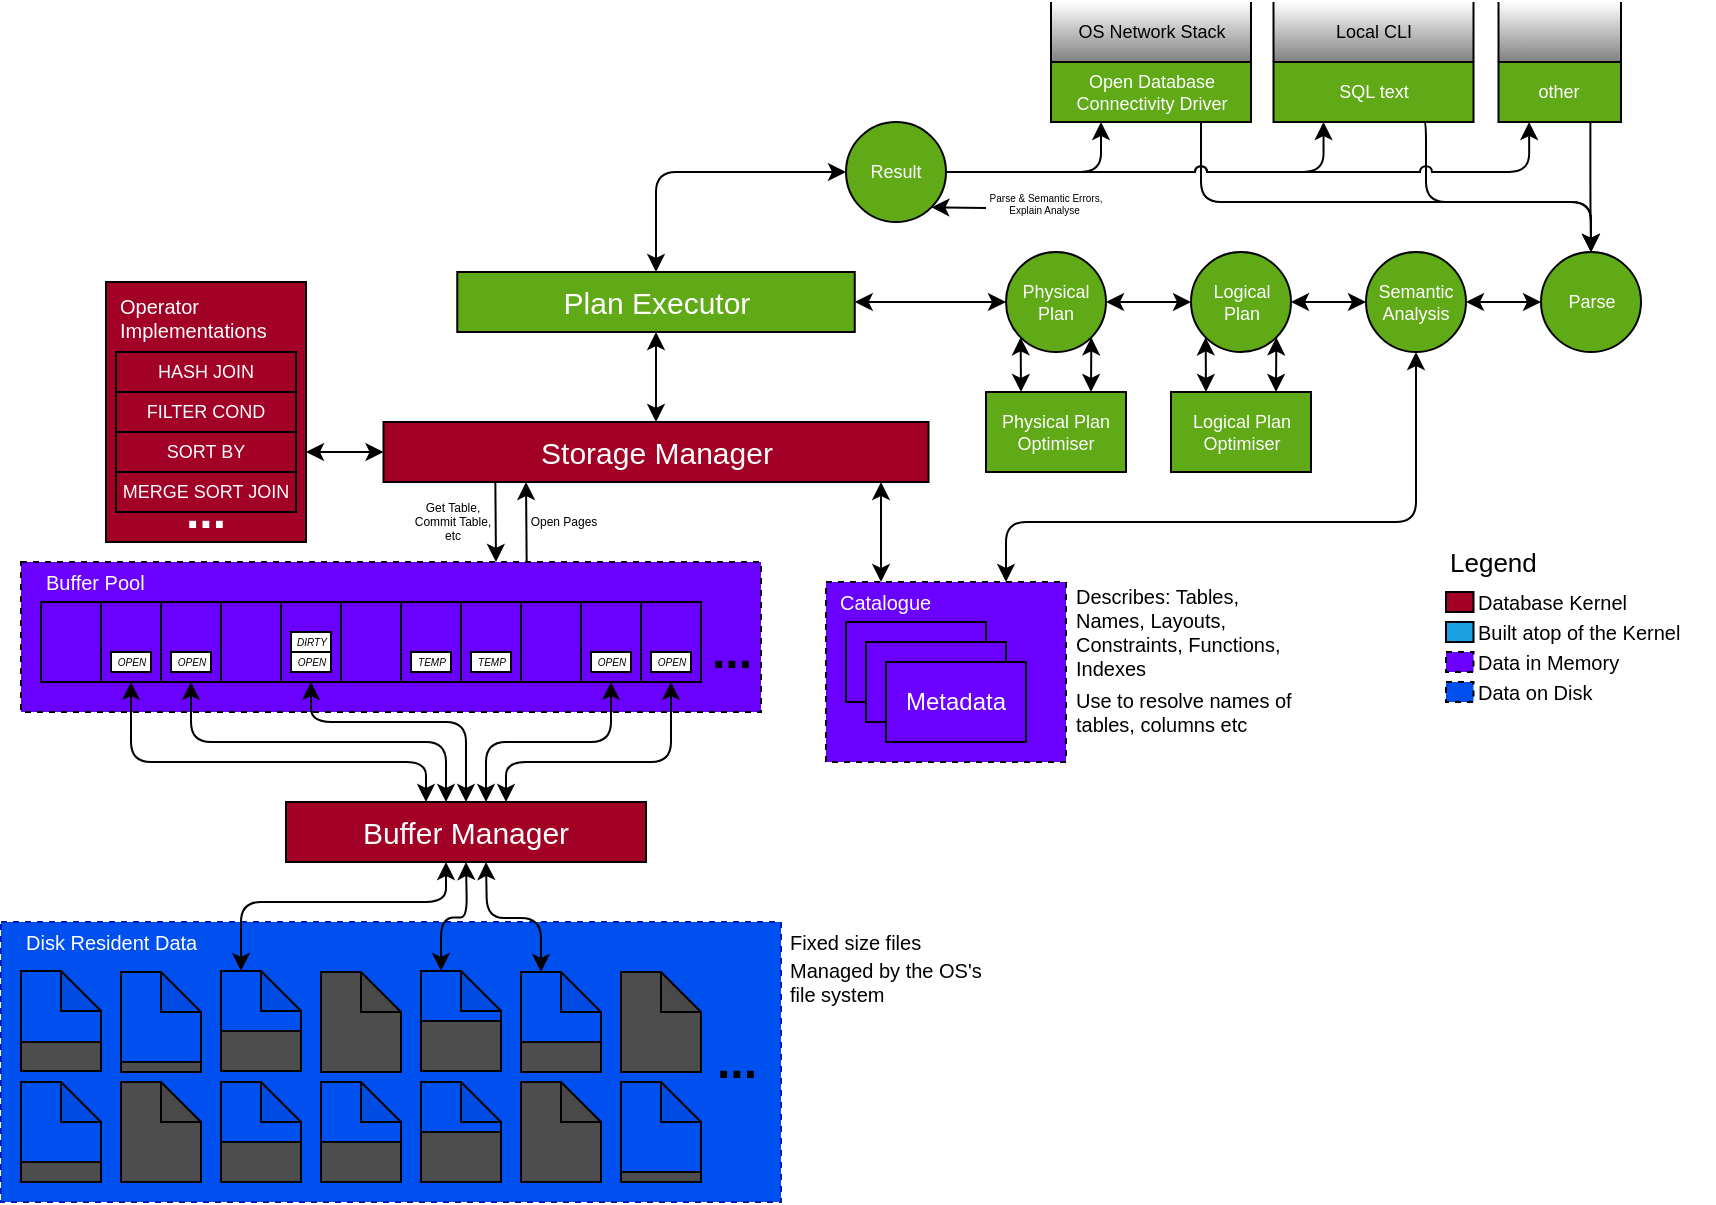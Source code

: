 <mxfile version="20.3.0" type="device"><diagram id="Do0KM0zebsNGVRXf6NcY" name="Page-1"><mxGraphModel dx="1241" dy="640" grid="1" gridSize="10" guides="1" tooltips="1" connect="1" arrows="1" fold="1" page="1" pageScale="1" pageWidth="827" pageHeight="1169" math="0" shadow="0"><root><mxCell id="0"/><mxCell id="1" parent="0"/><mxCell id="n1Dnki6rz911Pbx-qs5u-63" value="" style="rounded=0;whiteSpace=wrap;html=1;fillColor=#6a00ff;fontColor=#ffffff;strokeColor=#000000;dashed=1;" vertex="1" parent="1"><mxGeometry x="277.5" y="330" width="370" height="75" as="geometry"/></mxCell><mxCell id="n1Dnki6rz911Pbx-qs5u-1" value="" style="rounded=0;whiteSpace=wrap;html=1;fillColor=#0050ef;fontColor=#ffffff;strokeColor=#001DBC;dashed=1;" vertex="1" parent="1"><mxGeometry x="267.5" y="510" width="390" height="140" as="geometry"/></mxCell><mxCell id="n1Dnki6rz911Pbx-qs5u-51" style="edgeStyle=orthogonalEdgeStyle;orthogonalLoop=1;jettySize=auto;html=1;exitX=0;exitY=0;exitDx=10;exitDy=0;exitPerimeter=0;fontSize=15;rounded=1;startArrow=classic;startFill=1;" edge="1" parent="1" source="n1Dnki6rz911Pbx-qs5u-189"><mxGeometry relative="1" as="geometry"><mxPoint x="387.5" y="530" as="sourcePoint"/><mxPoint x="490" y="480" as="targetPoint"/><Array as="points"><mxPoint x="388" y="500"/><mxPoint x="490" y="500"/></Array></mxGeometry></mxCell><mxCell id="n1Dnki6rz911Pbx-qs5u-53" style="edgeStyle=orthogonalEdgeStyle;rounded=1;orthogonalLoop=1;jettySize=auto;html=1;exitX=0;exitY=0;exitDx=10;exitDy=0;exitPerimeter=0;fontSize=15;startArrow=classic;startFill=1;" edge="1" parent="1" source="n1Dnki6rz911Pbx-qs5u-184"><mxGeometry relative="1" as="geometry"><mxPoint x="500" y="480" as="targetPoint"/><mxPoint x="487.5" y="530" as="sourcePoint"/></mxGeometry></mxCell><mxCell id="n1Dnki6rz911Pbx-qs5u-54" style="edgeStyle=orthogonalEdgeStyle;rounded=1;orthogonalLoop=1;jettySize=auto;html=1;exitX=0;exitY=0;exitDx=10;exitDy=0;exitPerimeter=0;fontSize=15;startArrow=classic;startFill=1;" edge="1" parent="1" source="n1Dnki6rz911Pbx-qs5u-187"><mxGeometry relative="1" as="geometry"><mxPoint x="510" y="480" as="targetPoint"/><mxPoint x="537.5" y="534.5" as="sourcePoint"/></mxGeometry></mxCell><mxCell id="n1Dnki6rz911Pbx-qs5u-7" value="..." style="text;html=1;strokeColor=none;fillColor=none;align=center;verticalAlign=middle;whiteSpace=wrap;rounded=0;fontSize=24;fontStyle=1" vertex="1" parent="1"><mxGeometry x="617.5" y="565" width="35" height="30" as="geometry"/></mxCell><mxCell id="n1Dnki6rz911Pbx-qs5u-132" style="edgeStyle=orthogonalEdgeStyle;rounded=1;orthogonalLoop=1;jettySize=auto;html=1;entryX=0.5;entryY=1;entryDx=0;entryDy=0;fontSize=9;fontColor=#000000;startArrow=classic;startFill=1;exitX=0.75;exitY=0;exitDx=0;exitDy=0;" edge="1" parent="1" source="n1Dnki6rz911Pbx-qs5u-8" target="n1Dnki6rz911Pbx-qs5u-105"><mxGeometry relative="1" as="geometry"><mxPoint x="830" y="360" as="sourcePoint"/><Array as="points"><mxPoint x="770" y="310"/><mxPoint x="975" y="310"/></Array></mxGeometry></mxCell><mxCell id="n1Dnki6rz911Pbx-qs5u-8" value="" style="rounded=0;whiteSpace=wrap;html=1;fillColor=#6a00ff;fontColor=#ffffff;strokeColor=#000000;dashed=1;" vertex="1" parent="1"><mxGeometry x="680" y="340" width="120" height="90" as="geometry"/></mxCell><mxCell id="n1Dnki6rz911Pbx-qs5u-57" style="edgeStyle=orthogonalEdgeStyle;rounded=1;orthogonalLoop=1;jettySize=auto;html=1;exitX=0.5;exitY=1;exitDx=0;exitDy=0;fontSize=15;startArrow=classic;startFill=1;" edge="1" parent="1" source="n1Dnki6rz911Pbx-qs5u-29"><mxGeometry relative="1" as="geometry"><mxPoint x="500" y="450" as="targetPoint"/><Array as="points"><mxPoint x="422" y="410"/><mxPoint x="500" y="410"/></Array></mxGeometry></mxCell><mxCell id="n1Dnki6rz911Pbx-qs5u-29" value="" style="rounded=0;whiteSpace=wrap;html=1;fillColor=#6a00ff;fontColor=#ffffff;strokeColor=#000000;" vertex="1" parent="1"><mxGeometry x="407.5" y="350" width="30" height="40" as="geometry"/></mxCell><mxCell id="n1Dnki6rz911Pbx-qs5u-31" value="" style="rounded=0;whiteSpace=wrap;html=1;fillColor=#6a00ff;fontColor=#ffffff;strokeColor=#000000;" vertex="1" parent="1"><mxGeometry x="437.5" y="350" width="30" height="40" as="geometry"/></mxCell><mxCell id="n1Dnki6rz911Pbx-qs5u-33" value="" style="rounded=0;whiteSpace=wrap;html=1;fillColor=#6a00ff;fontColor=#ffffff;strokeColor=#000000;" vertex="1" parent="1"><mxGeometry x="467.5" y="350" width="30" height="40" as="geometry"/></mxCell><mxCell id="n1Dnki6rz911Pbx-qs5u-35" value="" style="rounded=0;whiteSpace=wrap;html=1;fillColor=#6a00ff;fontColor=#ffffff;strokeColor=#000000;" vertex="1" parent="1"><mxGeometry x="497.5" y="350" width="30" height="40" as="geometry"/></mxCell><mxCell id="n1Dnki6rz911Pbx-qs5u-37" value="" style="rounded=0;whiteSpace=wrap;html=1;fillColor=#6a00ff;fontColor=#ffffff;strokeColor=#000000;" vertex="1" parent="1"><mxGeometry x="527.5" y="350" width="30" height="40" as="geometry"/></mxCell><mxCell id="n1Dnki6rz911Pbx-qs5u-58" style="edgeStyle=orthogonalEdgeStyle;rounded=1;orthogonalLoop=1;jettySize=auto;html=1;exitX=0.5;exitY=1;exitDx=0;exitDy=0;fontSize=15;startArrow=classic;startFill=1;" edge="1" parent="1" source="n1Dnki6rz911Pbx-qs5u-39"><mxGeometry relative="1" as="geometry"><mxPoint x="510" y="450" as="targetPoint"/><Array as="points"><mxPoint x="572" y="420"/><mxPoint x="510" y="420"/></Array></mxGeometry></mxCell><mxCell id="n1Dnki6rz911Pbx-qs5u-39" value="" style="rounded=0;whiteSpace=wrap;html=1;fillColor=#6a00ff;fontColor=#ffffff;strokeColor=#000000;" vertex="1" parent="1"><mxGeometry x="557.5" y="350" width="30" height="40" as="geometry"/></mxCell><mxCell id="n1Dnki6rz911Pbx-qs5u-198" style="edgeStyle=orthogonalEdgeStyle;rounded=1;orthogonalLoop=1;jettySize=auto;html=1;exitX=0.5;exitY=1;exitDx=0;exitDy=0;fontSize=9;fontColor=#000000;startArrow=classic;startFill=1;" edge="1" parent="1" source="n1Dnki6rz911Pbx-qs5u-41"><mxGeometry relative="1" as="geometry"><mxPoint x="520" y="450" as="targetPoint"/><Array as="points"><mxPoint x="603" y="430"/><mxPoint x="520" y="430"/></Array></mxGeometry></mxCell><mxCell id="n1Dnki6rz911Pbx-qs5u-41" value="" style="rounded=0;whiteSpace=wrap;html=1;fillColor=#6a00ff;fontColor=#ffffff;strokeColor=#000000;" vertex="1" parent="1"><mxGeometry x="587.5" y="350" width="30" height="40" as="geometry"/></mxCell><mxCell id="n1Dnki6rz911Pbx-qs5u-46" value="..." style="text;html=1;strokeColor=none;fillColor=none;align=center;verticalAlign=middle;whiteSpace=wrap;rounded=0;fontSize=24;fontStyle=1" vertex="1" parent="1"><mxGeometry x="617.5" y="360" width="30" height="30" as="geometry"/></mxCell><mxCell id="n1Dnki6rz911Pbx-qs5u-125" style="edgeStyle=orthogonalEdgeStyle;rounded=1;orthogonalLoop=1;jettySize=auto;html=1;entryX=0;entryY=0.5;entryDx=0;entryDy=0;fontSize=9;fontColor=#000000;startArrow=classic;startFill=1;" edge="1" parent="1" target="n1Dnki6rz911Pbx-qs5u-124"><mxGeometry relative="1" as="geometry"><mxPoint x="420" y="275" as="sourcePoint"/></mxGeometry></mxCell><mxCell id="n1Dnki6rz911Pbx-qs5u-47" value="" style="rounded=0;whiteSpace=wrap;html=1;fillColor=#a20025;fontColor=#ffffff;strokeColor=#000000;" vertex="1" parent="1"><mxGeometry x="320" y="190" width="100" height="130" as="geometry"/></mxCell><mxCell id="n1Dnki6rz911Pbx-qs5u-48" value="Buffer Manager" style="rounded=0;whiteSpace=wrap;html=1;fontSize=15;fillColor=#a20025;fontColor=#ffffff;strokeColor=#000000;" vertex="1" parent="1"><mxGeometry x="410" y="450" width="180" height="30" as="geometry"/></mxCell><mxCell id="n1Dnki6rz911Pbx-qs5u-56" style="edgeStyle=orthogonalEdgeStyle;rounded=1;orthogonalLoop=1;jettySize=auto;html=1;exitX=0.5;exitY=1;exitDx=0;exitDy=0;fontSize=15;startArrow=classic;startFill=1;" edge="1" parent="1" source="n1Dnki6rz911Pbx-qs5u-49"><mxGeometry relative="1" as="geometry"><mxPoint x="490" y="450" as="targetPoint"/><Array as="points"><mxPoint x="362" y="420"/><mxPoint x="490" y="420"/></Array></mxGeometry></mxCell><mxCell id="n1Dnki6rz911Pbx-qs5u-49" value="" style="rounded=0;whiteSpace=wrap;html=1;fillColor=#6a00ff;fontColor=#ffffff;strokeColor=#000000;" vertex="1" parent="1"><mxGeometry x="347.5" y="350" width="30" height="40" as="geometry"/></mxCell><mxCell id="n1Dnki6rz911Pbx-qs5u-50" value="" style="rounded=0;whiteSpace=wrap;html=1;fillColor=#6a00ff;fontColor=#ffffff;strokeColor=#000000;" vertex="1" parent="1"><mxGeometry x="377.5" y="350" width="30" height="40" as="geometry"/></mxCell><mxCell id="n1Dnki6rz911Pbx-qs5u-59" value="HASH JOIN" style="rounded=0;whiteSpace=wrap;html=1;fontSize=9;fillColor=#a20025;fontColor=#ffffff;strokeColor=#000000;" vertex="1" parent="1"><mxGeometry x="325" y="225" width="90" height="20" as="geometry"/></mxCell><mxCell id="n1Dnki6rz911Pbx-qs5u-66" value="Disk Resident Data" style="text;html=1;strokeColor=none;fillColor=none;align=left;verticalAlign=middle;whiteSpace=wrap;rounded=0;fontSize=10;labelBackgroundColor=none;fontColor=#FFFFFF;" vertex="1" parent="1"><mxGeometry x="277.5" y="510" width="160" height="20" as="geometry"/></mxCell><mxCell id="n1Dnki6rz911Pbx-qs5u-67" value="Managed by the OS's file system" style="text;html=1;strokeColor=none;fillColor=none;align=left;verticalAlign=middle;whiteSpace=wrap;rounded=0;fontSize=10;" vertex="1" parent="1"><mxGeometry x="660" y="530" width="110" height="20" as="geometry"/></mxCell><mxCell id="n1Dnki6rz911Pbx-qs5u-197" style="edgeStyle=orthogonalEdgeStyle;rounded=1;orthogonalLoop=1;jettySize=auto;html=1;exitX=0.5;exitY=1;exitDx=0;exitDy=0;fontSize=9;fontColor=#000000;startArrow=classic;startFill=1;" edge="1" parent="1" source="n1Dnki6rz911Pbx-qs5u-78"><mxGeometry relative="1" as="geometry"><mxPoint x="480" y="450" as="targetPoint"/><Array as="points"><mxPoint x="333" y="430"/><mxPoint x="480" y="430"/></Array></mxGeometry></mxCell><mxCell id="n1Dnki6rz911Pbx-qs5u-78" value="" style="rounded=0;whiteSpace=wrap;html=1;fillColor=#6a00ff;fontColor=#ffffff;strokeColor=#000000;fontSize=11;" vertex="1" parent="1"><mxGeometry x="317.5" y="350" width="30" height="40" as="geometry"/></mxCell><mxCell id="n1Dnki6rz911Pbx-qs5u-79" value="" style="rounded=0;whiteSpace=wrap;html=1;fillColor=#6a00ff;fontColor=#ffffff;strokeColor=#000000;" vertex="1" parent="1"><mxGeometry x="287.5" y="350" width="30" height="40" as="geometry"/></mxCell><mxCell id="n1Dnki6rz911Pbx-qs5u-80" value="Fixed size files" style="text;html=1;strokeColor=none;fillColor=none;align=left;verticalAlign=middle;whiteSpace=wrap;rounded=0;fontSize=10;" vertex="1" parent="1"><mxGeometry x="660" y="510" width="110" height="20" as="geometry"/></mxCell><mxCell id="n1Dnki6rz911Pbx-qs5u-82" value="Buffer Pool" style="text;html=1;strokeColor=none;fillColor=none;align=left;verticalAlign=middle;whiteSpace=wrap;rounded=0;fontSize=10;labelBackgroundColor=none;fontColor=#FFFFFF;" vertex="1" parent="1"><mxGeometry x="287.5" y="330" width="160" height="20" as="geometry"/></mxCell><mxCell id="n1Dnki6rz911Pbx-qs5u-83" value="" style="rounded=0;whiteSpace=wrap;html=1;fillColor=#6a00ff;fontColor=#ffffff;strokeColor=#000000;" vertex="1" parent="1"><mxGeometry x="690" y="360" width="70" height="40" as="geometry"/></mxCell><mxCell id="n1Dnki6rz911Pbx-qs5u-85" value="Catalogue" style="text;html=1;strokeColor=none;fillColor=none;align=left;verticalAlign=middle;whiteSpace=wrap;rounded=0;fontSize=10;fontColor=#FFFFFF;" vertex="1" parent="1"><mxGeometry x="685" y="340" width="102.5" height="20" as="geometry"/></mxCell><mxCell id="n1Dnki6rz911Pbx-qs5u-86" value="&lt;span style=&quot;color: rgba(0, 0, 0, 0); font-family: monospace; font-size: 0px; text-align: start;&quot;&gt;%3CmxGraphModel%3E%3Croot%3E%3CmxCell%20id%3D%220%22%2F%3E%3CmxCell%20id%3D%221%22%20parent%3D%220%22%2F%3E%3CmxCell%20id%3D%222%22%20value%3D%22%22%20style%3D%22rounded%3D0%3BwhiteSpace%3Dwrap%3Bhtml%3D1%3B%22%20vertex%3D%221%22%20parent%3D%221%22%3E%3CmxGeometry%20x%3D%22290%22%20y%3D%22180%22%20width%3D%2270%22%20height%3D%2240%22%20as%3D%22geometry%22%2F%3E%3C%2FmxCell%3E%3C%2Froot%3E%3C%2FmxGraphModel%3E&lt;/span&gt;" style="rounded=0;whiteSpace=wrap;html=1;fillColor=#6a00ff;fontColor=#ffffff;strokeColor=#000000;" vertex="1" parent="1"><mxGeometry x="700" y="370" width="70" height="40" as="geometry"/></mxCell><mxCell id="n1Dnki6rz911Pbx-qs5u-87" value="Metadata" style="rounded=0;whiteSpace=wrap;html=1;fillColor=#6a00ff;fontColor=#ffffff;strokeColor=#000000;" vertex="1" parent="1"><mxGeometry x="710" y="380" width="70" height="40" as="geometry"/></mxCell><mxCell id="n1Dnki6rz911Pbx-qs5u-88" value="FILTER COND" style="rounded=0;whiteSpace=wrap;html=1;fontSize=9;fillColor=#a20025;fontColor=#ffffff;strokeColor=#000000;" vertex="1" parent="1"><mxGeometry x="325" y="245" width="90" height="20" as="geometry"/></mxCell><mxCell id="n1Dnki6rz911Pbx-qs5u-89" value="SORT BY" style="rounded=0;whiteSpace=wrap;html=1;fontSize=9;fillColor=#a20025;fontColor=#ffffff;strokeColor=#000000;" vertex="1" parent="1"><mxGeometry x="325" y="265" width="90" height="20" as="geometry"/></mxCell><mxCell id="n1Dnki6rz911Pbx-qs5u-90" value="MERGE SORT JOIN" style="rounded=0;whiteSpace=wrap;html=1;fontSize=9;fillColor=#a20025;fontColor=#ffffff;strokeColor=#000000;" vertex="1" parent="1"><mxGeometry x="325" y="285" width="90" height="20" as="geometry"/></mxCell><mxCell id="n1Dnki6rz911Pbx-qs5u-92" value="..." style="text;html=1;strokeColor=none;fillColor=none;align=center;verticalAlign=middle;whiteSpace=wrap;rounded=0;fontSize=24;fontStyle=1;labelBackgroundColor=none;fontColor=#FFFFFF;" vertex="1" parent="1"><mxGeometry x="355" y="290" width="30" height="30" as="geometry"/></mxCell><mxCell id="n1Dnki6rz911Pbx-qs5u-96" value="OS Network Stack" style="rounded=0;whiteSpace=wrap;html=1;fontSize=9;fillColor=#808080;fontColor=#000000;strokeColor=none;gradientColor=#FFFFFF;gradientDirection=north;" vertex="1" parent="1"><mxGeometry x="792.5" y="50" width="100" height="30" as="geometry"/></mxCell><mxCell id="n1Dnki6rz911Pbx-qs5u-98" value="Local CLI" style="rounded=0;whiteSpace=wrap;html=1;fontSize=9;fillColor=#808080;fontColor=#000000;strokeColor=none;gradientColor=#FFFFFF;gradientDirection=north;" vertex="1" parent="1"><mxGeometry x="903.75" y="50" width="100" height="30" as="geometry"/></mxCell><mxCell id="n1Dnki6rz911Pbx-qs5u-101" value="Logical Plan&lt;br&gt;Optimiser" style="rounded=0;whiteSpace=wrap;html=1;fontSize=9;fontColor=#ffffff;fillColor=#60a917;strokeColor=#000000;" vertex="1" parent="1"><mxGeometry x="852.5" y="245" width="70" height="40" as="geometry"/></mxCell><mxCell id="n1Dnki6rz911Pbx-qs5u-103" value="Operator Implementations" style="text;html=1;strokeColor=none;fillColor=none;align=left;verticalAlign=middle;whiteSpace=wrap;rounded=0;fontSize=10;labelBackgroundColor=none;fontColor=#FFFFFF;" vertex="1" parent="1"><mxGeometry x="325" y="190" width="85" height="35" as="geometry"/></mxCell><mxCell id="n1Dnki6rz911Pbx-qs5u-112" style="edgeStyle=orthogonalEdgeStyle;rounded=1;orthogonalLoop=1;jettySize=auto;html=1;exitX=0;exitY=0.5;exitDx=0;exitDy=0;entryX=1;entryY=0.5;entryDx=0;entryDy=0;fontSize=9;fontColor=#000000;startArrow=classic;startFill=1;fillColor=#1ba1e2;strokeColor=#000000;" edge="1" parent="1" source="n1Dnki6rz911Pbx-qs5u-104" target="n1Dnki6rz911Pbx-qs5u-105"><mxGeometry relative="1" as="geometry"/></mxCell><mxCell id="n1Dnki6rz911Pbx-qs5u-104" value="Parse" style="ellipse;whiteSpace=wrap;html=1;aspect=fixed;fontSize=9;fontColor=#ffffff;fillColor=#60a917;strokeColor=#000000;" vertex="1" parent="1"><mxGeometry x="1037.5" y="175" width="50" height="50" as="geometry"/></mxCell><mxCell id="n1Dnki6rz911Pbx-qs5u-115" style="edgeStyle=orthogonalEdgeStyle;rounded=1;orthogonalLoop=1;jettySize=auto;html=1;exitX=0;exitY=0.5;exitDx=0;exitDy=0;entryX=1;entryY=0.5;entryDx=0;entryDy=0;fontSize=9;fontColor=#000000;startArrow=classic;startFill=1;fillColor=#1ba1e2;strokeColor=#000000;" edge="1" parent="1" source="n1Dnki6rz911Pbx-qs5u-105" target="n1Dnki6rz911Pbx-qs5u-114"><mxGeometry relative="1" as="geometry"/></mxCell><mxCell id="n1Dnki6rz911Pbx-qs5u-105" value="Semantic&lt;br&gt;Analysis" style="ellipse;whiteSpace=wrap;html=1;aspect=fixed;fontSize=9;fontColor=#ffffff;fillColor=#60a917;strokeColor=#000000;" vertex="1" parent="1"><mxGeometry x="950" y="175" width="50" height="50" as="geometry"/></mxCell><mxCell id="n1Dnki6rz911Pbx-qs5u-119" style="edgeStyle=orthogonalEdgeStyle;rounded=1;orthogonalLoop=1;jettySize=auto;html=1;exitX=0;exitY=0.5;exitDx=0;exitDy=0;entryX=1;entryY=0.5;entryDx=0;entryDy=0;fontSize=9;fontColor=#000000;startArrow=classic;startFill=1;fillColor=#1ba1e2;strokeColor=#000000;" edge="1" parent="1" source="n1Dnki6rz911Pbx-qs5u-114" target="n1Dnki6rz911Pbx-qs5u-118"><mxGeometry relative="1" as="geometry"/></mxCell><mxCell id="n1Dnki6rz911Pbx-qs5u-142" style="edgeStyle=orthogonalEdgeStyle;rounded=1;orthogonalLoop=1;jettySize=auto;html=1;exitX=0;exitY=1;exitDx=0;exitDy=0;entryX=0.25;entryY=0;entryDx=0;entryDy=0;fontSize=9;fontColor=#000000;startArrow=classic;startFill=1;fillColor=#1ba1e2;strokeColor=#000000;" edge="1" parent="1" source="n1Dnki6rz911Pbx-qs5u-114" target="n1Dnki6rz911Pbx-qs5u-101"><mxGeometry relative="1" as="geometry"/></mxCell><mxCell id="n1Dnki6rz911Pbx-qs5u-143" style="edgeStyle=orthogonalEdgeStyle;rounded=1;orthogonalLoop=1;jettySize=auto;html=1;exitX=1;exitY=1;exitDx=0;exitDy=0;entryX=0.75;entryY=0;entryDx=0;entryDy=0;fontSize=9;fontColor=#000000;startArrow=classic;startFill=1;fillColor=#1ba1e2;strokeColor=#000000;" edge="1" parent="1" source="n1Dnki6rz911Pbx-qs5u-114" target="n1Dnki6rz911Pbx-qs5u-101"><mxGeometry relative="1" as="geometry"/></mxCell><mxCell id="n1Dnki6rz911Pbx-qs5u-114" value="Logical Plan" style="ellipse;whiteSpace=wrap;html=1;aspect=fixed;fontSize=9;fontColor=#ffffff;fillColor=#60a917;strokeColor=#000000;" vertex="1" parent="1"><mxGeometry x="862.5" y="175" width="50" height="50" as="geometry"/></mxCell><mxCell id="n1Dnki6rz911Pbx-qs5u-135" style="edgeStyle=orthogonalEdgeStyle;rounded=1;orthogonalLoop=1;jettySize=auto;html=1;exitX=0;exitY=0.5;exitDx=0;exitDy=0;entryX=1;entryY=0.5;entryDx=0;entryDy=0;fontSize=9;fontColor=#000000;startArrow=classic;startFill=1;" edge="1" parent="1" source="n1Dnki6rz911Pbx-qs5u-118" target="n1Dnki6rz911Pbx-qs5u-133"><mxGeometry relative="1" as="geometry"/></mxCell><mxCell id="n1Dnki6rz911Pbx-qs5u-140" style="edgeStyle=orthogonalEdgeStyle;rounded=1;orthogonalLoop=1;jettySize=auto;html=1;exitX=0;exitY=1;exitDx=0;exitDy=0;entryX=0.25;entryY=0;entryDx=0;entryDy=0;fontSize=9;fontColor=#000000;startArrow=classic;startFill=1;fillColor=#1ba1e2;strokeColor=#000000;" edge="1" parent="1" source="n1Dnki6rz911Pbx-qs5u-118" target="n1Dnki6rz911Pbx-qs5u-120"><mxGeometry relative="1" as="geometry"/></mxCell><mxCell id="n1Dnki6rz911Pbx-qs5u-141" style="edgeStyle=orthogonalEdgeStyle;rounded=1;orthogonalLoop=1;jettySize=auto;html=1;exitX=1;exitY=1;exitDx=0;exitDy=0;entryX=0.75;entryY=0;entryDx=0;entryDy=0;fontSize=9;fontColor=#000000;startArrow=classic;startFill=1;fillColor=#1ba1e2;strokeColor=#000000;" edge="1" parent="1" source="n1Dnki6rz911Pbx-qs5u-118" target="n1Dnki6rz911Pbx-qs5u-120"><mxGeometry relative="1" as="geometry"/></mxCell><mxCell id="n1Dnki6rz911Pbx-qs5u-118" value="Physical Plan" style="ellipse;whiteSpace=wrap;html=1;aspect=fixed;fontSize=9;fontColor=#ffffff;fillColor=#60a917;strokeColor=#000000;" vertex="1" parent="1"><mxGeometry x="770" y="175" width="50" height="50" as="geometry"/></mxCell><mxCell id="n1Dnki6rz911Pbx-qs5u-120" value="Physical Plan&lt;br&gt;Optimiser" style="rounded=0;whiteSpace=wrap;html=1;fontSize=9;fontColor=#ffffff;fillColor=#60a917;strokeColor=#000000;" vertex="1" parent="1"><mxGeometry x="760" y="245" width="70" height="40" as="geometry"/></mxCell><mxCell id="n1Dnki6rz911Pbx-qs5u-124" value="Storage Manager" style="rounded=0;whiteSpace=wrap;html=1;fontSize=15;fillColor=#a20025;fontColor=#ffffff;strokeColor=#000000;" vertex="1" parent="1"><mxGeometry x="458.75" y="260" width="272.5" height="30" as="geometry"/></mxCell><mxCell id="n1Dnki6rz911Pbx-qs5u-129" value="" style="endArrow=classic;startArrow=classic;html=1;rounded=1;fontSize=9;fontColor=#000000;" edge="1" parent="1"><mxGeometry width="50" height="50" relative="1" as="geometry"><mxPoint x="707.5" y="340" as="sourcePoint"/><mxPoint x="707.5" y="290" as="targetPoint"/></mxGeometry></mxCell><mxCell id="n1Dnki6rz911Pbx-qs5u-130" value="" style="endArrow=none;startArrow=classic;html=1;rounded=1;fontSize=9;fontColor=#000000;endFill=0;" edge="1" parent="1"><mxGeometry width="50" height="50" relative="1" as="geometry"><mxPoint x="515" y="330" as="sourcePoint"/><mxPoint x="514.67" y="290" as="targetPoint"/></mxGeometry></mxCell><mxCell id="n1Dnki6rz911Pbx-qs5u-131" value="Describes: Tables, Names, Layouts, Constraints, Functions, Indexes" style="text;html=1;strokeColor=none;fillColor=none;align=left;verticalAlign=middle;whiteSpace=wrap;rounded=0;fontSize=10;" vertex="1" parent="1"><mxGeometry x="802.5" y="340" width="117.5" height="50" as="geometry"/></mxCell><mxCell id="n1Dnki6rz911Pbx-qs5u-134" style="edgeStyle=orthogonalEdgeStyle;rounded=1;orthogonalLoop=1;jettySize=auto;html=1;exitX=0.5;exitY=1;exitDx=0;exitDy=0;entryX=0.5;entryY=0;entryDx=0;entryDy=0;fontSize=9;fontColor=#000000;startArrow=classic;startFill=1;" edge="1" parent="1" source="n1Dnki6rz911Pbx-qs5u-133" target="n1Dnki6rz911Pbx-qs5u-124"><mxGeometry relative="1" as="geometry"><mxPoint x="596.87" y="245" as="targetPoint"/></mxGeometry></mxCell><mxCell id="n1Dnki6rz911Pbx-qs5u-148" style="edgeStyle=orthogonalEdgeStyle;rounded=1;orthogonalLoop=1;jettySize=auto;html=1;exitX=0.5;exitY=0;exitDx=0;exitDy=0;fontSize=9;fontColor=#000000;startArrow=classic;startFill=1;entryX=0;entryY=0.5;entryDx=0;entryDy=0;" edge="1" parent="1" source="n1Dnki6rz911Pbx-qs5u-133" target="n1Dnki6rz911Pbx-qs5u-149"><mxGeometry relative="1" as="geometry"><mxPoint x="820" y="140" as="targetPoint"/></mxGeometry></mxCell><mxCell id="n1Dnki6rz911Pbx-qs5u-133" value="Plan Executor" style="rounded=0;whiteSpace=wrap;html=1;fontSize=15;fillColor=#60a917;fontColor=#ffffff;strokeColor=#000000;" vertex="1" parent="1"><mxGeometry x="495.63" y="185" width="198.75" height="30" as="geometry"/></mxCell><mxCell id="n1Dnki6rz911Pbx-qs5u-136" value="Use to resolve names of tables, columns etc" style="text;html=1;strokeColor=none;fillColor=none;align=left;verticalAlign=middle;whiteSpace=wrap;rounded=0;fontSize=10;" vertex="1" parent="1"><mxGeometry x="802.5" y="390" width="110" height="30" as="geometry"/></mxCell><mxCell id="n1Dnki6rz911Pbx-qs5u-146" style="edgeStyle=orthogonalEdgeStyle;rounded=1;orthogonalLoop=1;jettySize=auto;html=1;exitX=0.75;exitY=1;exitDx=0;exitDy=0;entryX=0.5;entryY=0;entryDx=0;entryDy=0;fontSize=9;fontColor=#000000;startArrow=none;startFill=0;" edge="1" parent="1" source="n1Dnki6rz911Pbx-qs5u-139" target="n1Dnki6rz911Pbx-qs5u-104"><mxGeometry relative="1" as="geometry"><Array as="points"><mxPoint x="1063" y="110"/><mxPoint x="1063" y="150"/><mxPoint x="1063" y="150"/></Array></mxGeometry></mxCell><mxCell id="n1Dnki6rz911Pbx-qs5u-150" style="edgeStyle=orthogonalEdgeStyle;rounded=1;orthogonalLoop=1;jettySize=auto;html=1;exitX=1;exitY=0.5;exitDx=0;exitDy=0;entryX=0.25;entryY=1;entryDx=0;entryDy=0;fontSize=9;fontColor=#000000;startArrow=none;startFill=0;" edge="1" parent="1" source="n1Dnki6rz911Pbx-qs5u-149" target="n1Dnki6rz911Pbx-qs5u-95"><mxGeometry relative="1" as="geometry"/></mxCell><mxCell id="n1Dnki6rz911Pbx-qs5u-149" value="Result" style="ellipse;whiteSpace=wrap;html=1;aspect=fixed;fontSize=9;fontColor=#ffffff;fillColor=#60a917;strokeColor=#000000;" vertex="1" parent="1"><mxGeometry x="690" y="110" width="50" height="50" as="geometry"/></mxCell><mxCell id="n1Dnki6rz911Pbx-qs5u-154" value="" style="shape=note;whiteSpace=wrap;html=1;backgroundOutline=1;darkOpacity=0.05;size=20;fillColor=#0050ef;fontColor=#ffffff;strokeColor=#000000;" vertex="1" parent="1"><mxGeometry x="577.5" y="590" width="40" height="50" as="geometry"/></mxCell><mxCell id="n1Dnki6rz911Pbx-qs5u-155" value="" style="rounded=0;whiteSpace=wrap;html=1;fontSize=9;fontColor=#000000;strokeColor=#000000;fillColor=#4D4D4D;" vertex="1" parent="1"><mxGeometry x="577.5" y="635" width="40" height="5" as="geometry"/></mxCell><mxCell id="n1Dnki6rz911Pbx-qs5u-157" value="" style="shape=note;whiteSpace=wrap;html=1;backgroundOutline=1;darkOpacity=0.05;size=20;fillColor=#0050ef;fontColor=#ffffff;strokeColor=#000000;" vertex="1" parent="1"><mxGeometry x="477.5" y="590" width="40" height="50" as="geometry"/></mxCell><mxCell id="n1Dnki6rz911Pbx-qs5u-158" value="" style="rounded=0;whiteSpace=wrap;html=1;fontSize=9;fontColor=#000000;strokeColor=#000000;fillColor=#4D4D4D;" vertex="1" parent="1"><mxGeometry x="477.5" y="615" width="40" height="25" as="geometry"/></mxCell><mxCell id="n1Dnki6rz911Pbx-qs5u-159" value="" style="shape=note;whiteSpace=wrap;html=1;backgroundOutline=1;darkOpacity=0.05;size=20;fillColor=#4D4D4D;fontColor=#ffffff;strokeColor=#000000;portConstraintRotation=0;" vertex="1" parent="1"><mxGeometry x="527.5" y="590" width="40" height="50" as="geometry"/></mxCell><mxCell id="n1Dnki6rz911Pbx-qs5u-163" value="" style="shape=note;whiteSpace=wrap;html=1;backgroundOutline=1;darkOpacity=0.05;size=20;fillColor=#0050ef;fontColor=#ffffff;strokeColor=#000000;" vertex="1" parent="1"><mxGeometry x="427.5" y="590" width="40" height="50" as="geometry"/></mxCell><mxCell id="n1Dnki6rz911Pbx-qs5u-164" value="" style="rounded=0;whiteSpace=wrap;html=1;fontSize=9;fontColor=#000000;strokeColor=#000000;fillColor=#4D4D4D;" vertex="1" parent="1"><mxGeometry x="427.5" y="620" width="40" height="20" as="geometry"/></mxCell><mxCell id="n1Dnki6rz911Pbx-qs5u-165" value="" style="shape=note;whiteSpace=wrap;html=1;backgroundOutline=1;darkOpacity=0.05;size=20;fillColor=#0050ef;fontColor=#ffffff;strokeColor=#000000;" vertex="1" parent="1"><mxGeometry x="377.5" y="590" width="40" height="50" as="geometry"/></mxCell><mxCell id="n1Dnki6rz911Pbx-qs5u-166" value="" style="rounded=0;whiteSpace=wrap;html=1;fontSize=9;fontColor=#000000;strokeColor=#000000;fillColor=#4D4D4D;" vertex="1" parent="1"><mxGeometry x="377.5" y="620" width="40" height="20" as="geometry"/></mxCell><mxCell id="n1Dnki6rz911Pbx-qs5u-167" value="" style="shape=note;whiteSpace=wrap;html=1;backgroundOutline=1;darkOpacity=0.05;size=20;fillColor=#4D4D4D;fontColor=#ffffff;strokeColor=#000000;portConstraintRotation=0;" vertex="1" parent="1"><mxGeometry x="327.5" y="590" width="40" height="50" as="geometry"/></mxCell><mxCell id="n1Dnki6rz911Pbx-qs5u-168" value="" style="shape=note;whiteSpace=wrap;html=1;backgroundOutline=1;darkOpacity=0.05;size=20;fillColor=#0050ef;fontColor=#ffffff;strokeColor=#000000;" vertex="1" parent="1"><mxGeometry x="277.5" y="590" width="40" height="50" as="geometry"/></mxCell><mxCell id="n1Dnki6rz911Pbx-qs5u-169" value="" style="rounded=0;whiteSpace=wrap;html=1;fontSize=9;fontColor=#000000;strokeColor=#000000;fillColor=#4D4D4D;" vertex="1" parent="1"><mxGeometry x="277.5" y="630" width="40" height="10" as="geometry"/></mxCell><mxCell id="n1Dnki6rz911Pbx-qs5u-184" value="" style="shape=note;whiteSpace=wrap;html=1;backgroundOutline=1;darkOpacity=0.05;size=20;fillColor=#0050ef;fontColor=#ffffff;strokeColor=#000000;strokeWidth=1;" vertex="1" parent="1"><mxGeometry x="477.5" y="534.5" width="40" height="50" as="geometry"/></mxCell><mxCell id="n1Dnki6rz911Pbx-qs5u-185" value="" style="rounded=0;whiteSpace=wrap;html=1;fontSize=9;fontColor=#000000;strokeColor=#000000;strokeWidth=1;fillColor=#4D4D4D;" vertex="1" parent="1"><mxGeometry x="477.5" y="559.5" width="40" height="25" as="geometry"/></mxCell><mxCell id="n1Dnki6rz911Pbx-qs5u-187" value="" style="shape=note;whiteSpace=wrap;html=1;backgroundOutline=1;darkOpacity=0.05;size=20;fillColor=#0050ef;fontColor=#ffffff;strokeColor=#000000;strokeWidth=1;" vertex="1" parent="1"><mxGeometry x="527.5" y="535" width="40" height="50" as="geometry"/></mxCell><mxCell id="n1Dnki6rz911Pbx-qs5u-188" value="" style="rounded=0;whiteSpace=wrap;html=1;fontSize=9;fontColor=#000000;strokeColor=#000000;strokeWidth=1;fillColor=#4D4D4D;" vertex="1" parent="1"><mxGeometry x="527.5" y="570" width="40" height="15" as="geometry"/></mxCell><mxCell id="n1Dnki6rz911Pbx-qs5u-189" value="" style="shape=note;whiteSpace=wrap;html=1;backgroundOutline=1;darkOpacity=0.05;size=20;fillColor=#0050ef;fontColor=#ffffff;strokeColor=#000000;strokeWidth=1;" vertex="1" parent="1"><mxGeometry x="377.5" y="534.5" width="40" height="50" as="geometry"/></mxCell><mxCell id="n1Dnki6rz911Pbx-qs5u-190" value="" style="rounded=0;whiteSpace=wrap;html=1;fontSize=9;fontColor=#000000;strokeColor=#000000;strokeWidth=1;fillColor=#4D4D4D;" vertex="1" parent="1"><mxGeometry x="377.5" y="564.5" width="40" height="20" as="geometry"/></mxCell><mxCell id="n1Dnki6rz911Pbx-qs5u-191" value="" style="shape=note;whiteSpace=wrap;html=1;backgroundOutline=1;darkOpacity=0.05;size=20;fillColor=#4D4D4D;fontColor=#ffffff;strokeColor=#000000;portConstraintRotation=0;" vertex="1" parent="1"><mxGeometry x="427.5" y="535" width="40" height="50" as="geometry"/></mxCell><mxCell id="n1Dnki6rz911Pbx-qs5u-192" value="" style="shape=note;whiteSpace=wrap;html=1;backgroundOutline=1;darkOpacity=0.05;size=20;fillColor=#0050ef;fontColor=#ffffff;strokeColor=#000000;" vertex="1" parent="1"><mxGeometry x="277.5" y="534.5" width="40" height="50" as="geometry"/></mxCell><mxCell id="n1Dnki6rz911Pbx-qs5u-193" value="" style="rounded=0;whiteSpace=wrap;html=1;fontSize=9;fontColor=#000000;strokeColor=#000000;fillColor=#4D4D4D;" vertex="1" parent="1"><mxGeometry x="277.5" y="570" width="40" height="14.5" as="geometry"/></mxCell><mxCell id="n1Dnki6rz911Pbx-qs5u-194" value="" style="shape=note;whiteSpace=wrap;html=1;backgroundOutline=1;darkOpacity=0.05;size=20;fillColor=#4D4D4D;fontColor=#ffffff;strokeColor=#000000;portConstraintRotation=0;" vertex="1" parent="1"><mxGeometry x="577.5" y="535" width="40" height="50" as="geometry"/></mxCell><mxCell id="n1Dnki6rz911Pbx-qs5u-195" value="" style="shape=note;whiteSpace=wrap;html=1;backgroundOutline=1;darkOpacity=0.05;size=20;fillColor=#0050ef;fontColor=#ffffff;strokeColor=#000000;" vertex="1" parent="1"><mxGeometry x="327.5" y="535" width="40" height="50" as="geometry"/></mxCell><mxCell id="n1Dnki6rz911Pbx-qs5u-196" value="" style="rounded=0;whiteSpace=wrap;html=1;fontSize=9;fontColor=#000000;strokeColor=#000000;fillColor=#4D4D4D;" vertex="1" parent="1"><mxGeometry x="327.5" y="580" width="40" height="5" as="geometry"/></mxCell><mxCell id="n1Dnki6rz911Pbx-qs5u-217" value="OPEN" style="rounded=0;whiteSpace=wrap;html=1;strokeColor=#000000;strokeWidth=1;fontSize=6;fontColor=#000000;" vertex="1" parent="1"><mxGeometry x="352.5" y="375" width="20" height="10" as="geometry"/></mxCell><mxCell id="n1Dnki6rz911Pbx-qs5u-218" value="DIRTY" style="rounded=0;whiteSpace=wrap;html=1;strokeColor=#000000;strokeWidth=1;fontSize=6;fontColor=#000000;" vertex="1" parent="1"><mxGeometry x="412.5" y="365" width="20" height="10" as="geometry"/></mxCell><mxCell id="n1Dnki6rz911Pbx-qs5u-219" value="OPEN" style="rounded=0;whiteSpace=wrap;html=1;strokeColor=#000000;strokeWidth=1;fontSize=6;fontColor=#000000;" vertex="1" parent="1"><mxGeometry x="412.5" y="375" width="20" height="10" as="geometry"/></mxCell><mxCell id="n1Dnki6rz911Pbx-qs5u-221" value="OPEN" style="rounded=0;whiteSpace=wrap;html=1;strokeColor=#000000;strokeWidth=1;fontSize=6;fontColor=#000000;" vertex="1" parent="1"><mxGeometry x="562.5" y="375" width="20" height="10" as="geometry"/></mxCell><mxCell id="n1Dnki6rz911Pbx-qs5u-223" value="OPEN" style="rounded=0;whiteSpace=wrap;html=1;strokeColor=#000000;strokeWidth=1;fontSize=5;fontColor=#000000;align=center;horizontal=1;verticalAlign=bottom;fontStyle=2" vertex="1" parent="1"><mxGeometry x="592.5" y="375" width="20" height="10" as="geometry"/></mxCell><mxCell id="n1Dnki6rz911Pbx-qs5u-224" value="TEMP" style="rounded=0;whiteSpace=wrap;html=1;strokeColor=#000000;strokeWidth=1;fontSize=6;fontColor=#000000;" vertex="1" parent="1"><mxGeometry x="472.5" y="375" width="20" height="10" as="geometry"/></mxCell><mxCell id="n1Dnki6rz911Pbx-qs5u-225" value="TEMP" style="rounded=0;whiteSpace=wrap;html=1;strokeColor=#000000;strokeWidth=1;fontSize=6;fontColor=#000000;" vertex="1" parent="1"><mxGeometry x="502.5" y="375" width="20" height="10" as="geometry"/></mxCell><mxCell id="n1Dnki6rz911Pbx-qs5u-215" value="OPEN" style="rounded=0;whiteSpace=wrap;html=1;strokeColor=#000000;strokeWidth=1;fontSize=6;fontColor=#000000;" vertex="1" parent="1"><mxGeometry x="322.5" y="375" width="20" height="10" as="geometry"/></mxCell><mxCell id="n1Dnki6rz911Pbx-qs5u-228" value="" style="endArrow=classic;startArrow=none;html=1;rounded=1;fontSize=9;fontColor=#000000;startFill=0;" edge="1" parent="1"><mxGeometry width="50" height="50" relative="1" as="geometry"><mxPoint x="530.33" y="330" as="sourcePoint"/><mxPoint x="530" y="290" as="targetPoint"/></mxGeometry></mxCell><mxCell id="n1Dnki6rz911Pbx-qs5u-229" value="OPEN" style="rounded=0;whiteSpace=wrap;html=1;strokeColor=#000000;strokeWidth=1;fontSize=5;fontColor=#000000;align=center;horizontal=1;verticalAlign=bottom;fontStyle=2" vertex="1" parent="1"><mxGeometry x="322.5" y="375" width="20" height="10" as="geometry"/></mxCell><mxCell id="n1Dnki6rz911Pbx-qs5u-230" value="OPEN" style="rounded=0;whiteSpace=wrap;html=1;strokeColor=#000000;strokeWidth=1;fontSize=5;fontColor=#000000;align=center;horizontal=1;verticalAlign=bottom;fontStyle=2" vertex="1" parent="1"><mxGeometry x="352.5" y="375" width="20" height="10" as="geometry"/></mxCell><mxCell id="n1Dnki6rz911Pbx-qs5u-231" value="DIRTY" style="rounded=0;whiteSpace=wrap;html=1;strokeColor=#000000;strokeWidth=1;fontSize=5;fontColor=#000000;align=center;horizontal=1;verticalAlign=bottom;fontStyle=2" vertex="1" parent="1"><mxGeometry x="412.5" y="365" width="20" height="10" as="geometry"/></mxCell><mxCell id="n1Dnki6rz911Pbx-qs5u-232" value="OPEN" style="rounded=0;whiteSpace=wrap;html=1;strokeColor=#000000;strokeWidth=1;fontSize=5;fontColor=#000000;align=center;horizontal=1;verticalAlign=bottom;fontStyle=2" vertex="1" parent="1"><mxGeometry x="412.5" y="375" width="20" height="10" as="geometry"/></mxCell><mxCell id="n1Dnki6rz911Pbx-qs5u-233" value="TEMP" style="rounded=0;whiteSpace=wrap;html=1;strokeColor=#000000;strokeWidth=1;fontSize=5;fontColor=#000000;align=center;horizontal=1;verticalAlign=bottom;fontStyle=2" vertex="1" parent="1"><mxGeometry x="472.5" y="375" width="20" height="10" as="geometry"/></mxCell><mxCell id="n1Dnki6rz911Pbx-qs5u-234" value="TEMP" style="rounded=0;whiteSpace=wrap;html=1;strokeColor=#000000;strokeWidth=1;fontSize=5;fontColor=#000000;align=center;horizontal=1;verticalAlign=bottom;fontStyle=2" vertex="1" parent="1"><mxGeometry x="502.5" y="375" width="20" height="10" as="geometry"/></mxCell><mxCell id="n1Dnki6rz911Pbx-qs5u-235" value="OPEN" style="rounded=0;whiteSpace=wrap;html=1;strokeColor=#000000;strokeWidth=1;fontSize=5;fontColor=#000000;align=center;horizontal=1;verticalAlign=bottom;fontStyle=2" vertex="1" parent="1"><mxGeometry x="562.5" y="375" width="20" height="10" as="geometry"/></mxCell><mxCell id="n1Dnki6rz911Pbx-qs5u-236" value="Open Pages" style="text;html=1;strokeColor=none;fillColor=none;align=center;verticalAlign=middle;whiteSpace=wrap;rounded=0;dashed=1;strokeWidth=1;fontSize=6;fontColor=#000000;" vertex="1" parent="1"><mxGeometry x="530" y="305" width="37.5" height="10" as="geometry"/></mxCell><mxCell id="n1Dnki6rz911Pbx-qs5u-237" value="Get Table,&lt;br&gt;Commit Table,&lt;br&gt;etc" style="text;html=1;strokeColor=none;fillColor=none;align=center;verticalAlign=middle;whiteSpace=wrap;rounded=0;dashed=1;strokeWidth=1;fontSize=6;fontColor=#000000;" vertex="1" parent="1"><mxGeometry x="468.75" y="305" width="48.75" height="10" as="geometry"/></mxCell><mxCell id="n1Dnki6rz911Pbx-qs5u-240" value="" style="rounded=0;whiteSpace=wrap;html=1;fontSize=15;fillColor=#a20025;fontColor=#ffffff;strokeColor=#000000;" vertex="1" parent="1"><mxGeometry x="990" y="345" width="13.75" height="10" as="geometry"/></mxCell><mxCell id="n1Dnki6rz911Pbx-qs5u-242" value="Database Kernel" style="text;html=1;strokeColor=none;fillColor=none;align=left;verticalAlign=middle;whiteSpace=wrap;rounded=0;fontSize=10;" vertex="1" parent="1"><mxGeometry x="1003.75" y="335" width="110" height="30" as="geometry"/></mxCell><mxCell id="n1Dnki6rz911Pbx-qs5u-243" value="" style="rounded=0;whiteSpace=wrap;html=1;fontSize=15;fillColor=#1ba1e2;fontColor=#ffffff;strokeColor=#000000;" vertex="1" parent="1"><mxGeometry x="990" y="360" width="13.75" height="10" as="geometry"/></mxCell><mxCell id="n1Dnki6rz911Pbx-qs5u-244" value="Built atop of the Kernel" style="text;html=1;strokeColor=none;fillColor=none;align=left;verticalAlign=middle;whiteSpace=wrap;rounded=0;fontSize=10;" vertex="1" parent="1"><mxGeometry x="1003.75" y="350" width="120" height="30" as="geometry"/></mxCell><mxCell id="n1Dnki6rz911Pbx-qs5u-246" value="" style="rounded=0;whiteSpace=wrap;html=1;fontSize=15;fillColor=#6a00ff;fontColor=#ffffff;strokeColor=#000000;dashed=1;" vertex="1" parent="1"><mxGeometry x="990" y="375" width="13.75" height="10" as="geometry"/></mxCell><mxCell id="n1Dnki6rz911Pbx-qs5u-247" value="Data in Memory" style="text;html=1;strokeColor=none;fillColor=none;align=left;verticalAlign=middle;whiteSpace=wrap;rounded=0;fontSize=10;" vertex="1" parent="1"><mxGeometry x="1003.75" y="365" width="120" height="30" as="geometry"/></mxCell><mxCell id="n1Dnki6rz911Pbx-qs5u-248" value="" style="rounded=0;whiteSpace=wrap;html=1;fontSize=15;fillColor=#0050ef;fontColor=#ffffff;strokeColor=#000000;dashed=1;" vertex="1" parent="1"><mxGeometry x="990" y="390" width="13.75" height="10" as="geometry"/></mxCell><mxCell id="n1Dnki6rz911Pbx-qs5u-249" value="Data on Disk" style="text;html=1;strokeColor=none;fillColor=none;align=left;verticalAlign=middle;whiteSpace=wrap;rounded=0;fontSize=10;" vertex="1" parent="1"><mxGeometry x="1003.75" y="380" width="120" height="30" as="geometry"/></mxCell><mxCell id="n1Dnki6rz911Pbx-qs5u-250" value="Legend" style="text;html=1;strokeColor=none;fillColor=none;align=left;verticalAlign=middle;whiteSpace=wrap;rounded=0;fontSize=13;" vertex="1" parent="1"><mxGeometry x="990" y="315" width="120" height="30" as="geometry"/></mxCell><mxCell id="n1Dnki6rz911Pbx-qs5u-252" value="Text" style="text;html=1;strokeColor=none;fillColor=none;align=center;verticalAlign=middle;whiteSpace=wrap;rounded=0;dashed=1;labelBackgroundColor=none;strokeWidth=1;fontSize=5;fontColor=#FFFFFF;" vertex="1" parent="1"><mxGeometry x="605" y="220" width="60" height="30" as="geometry"/></mxCell><mxCell id="n1Dnki6rz911Pbx-qs5u-254" value="" style="endArrow=none;html=1;rounded=1;strokeColor=#000000;fontSize=5;fontColor=#000000;entryX=0;entryY=1;entryDx=0;entryDy=0;exitX=0;exitY=0;exitDx=0;exitDy=0;" edge="1" parent="1" source="n1Dnki6rz911Pbx-qs5u-96" target="n1Dnki6rz911Pbx-qs5u-96"><mxGeometry width="50" height="50" relative="1" as="geometry"><mxPoint x="736.25" y="90" as="sourcePoint"/><mxPoint x="786.25" y="40" as="targetPoint"/></mxGeometry></mxCell><mxCell id="n1Dnki6rz911Pbx-qs5u-95" value="Open Database &lt;br&gt;Connectivity Driver" style="rounded=0;whiteSpace=wrap;html=1;fontSize=9;fillColor=#60a917;fontColor=#ffffff;strokeColor=#000000;" vertex="1" parent="1"><mxGeometry x="792.5" y="80" width="100" height="30" as="geometry"/></mxCell><mxCell id="n1Dnki6rz911Pbx-qs5u-97" value="SQL text" style="rounded=0;whiteSpace=wrap;html=1;fontSize=9;fillColor=#60a917;fontColor=#ffffff;strokeColor=#000000;" vertex="1" parent="1"><mxGeometry x="903.75" y="80" width="100" height="30" as="geometry"/></mxCell><mxCell id="n1Dnki6rz911Pbx-qs5u-255" value="" style="endArrow=none;html=1;rounded=1;strokeColor=#000000;fontSize=5;fontColor=#000000;entryX=0;entryY=1;entryDx=0;entryDy=0;exitX=0;exitY=0;exitDx=0;exitDy=0;" edge="1" parent="1"><mxGeometry width="50" height="50" relative="1" as="geometry"><mxPoint x="892.5" y="50" as="sourcePoint"/><mxPoint x="892.5" y="80" as="targetPoint"/></mxGeometry></mxCell><mxCell id="n1Dnki6rz911Pbx-qs5u-256" value="" style="endArrow=none;html=1;rounded=1;strokeColor=#000000;fontSize=5;fontColor=#000000;entryX=0;entryY=1;entryDx=0;entryDy=0;exitX=0;exitY=0;exitDx=0;exitDy=0;" edge="1" parent="1"><mxGeometry width="50" height="50" relative="1" as="geometry"><mxPoint x="903.75" y="50" as="sourcePoint"/><mxPoint x="903.75" y="80" as="targetPoint"/></mxGeometry></mxCell><mxCell id="n1Dnki6rz911Pbx-qs5u-257" value="" style="endArrow=none;html=1;rounded=1;strokeColor=#000000;fontSize=5;fontColor=#000000;entryX=0;entryY=1;entryDx=0;entryDy=0;exitX=0;exitY=0;exitDx=0;exitDy=0;" edge="1" parent="1"><mxGeometry width="50" height="50" relative="1" as="geometry"><mxPoint x="1003.75" y="50" as="sourcePoint"/><mxPoint x="1003.75" y="80" as="targetPoint"/></mxGeometry></mxCell><mxCell id="n1Dnki6rz911Pbx-qs5u-258" value="" style="rounded=0;whiteSpace=wrap;html=1;fontSize=9;fillColor=#808080;fontColor=#000000;strokeColor=none;gradientColor=#FFFFFF;gradientDirection=north;" vertex="1" parent="1"><mxGeometry x="1016.25" y="50" width="61.25" height="30" as="geometry"/></mxCell><mxCell id="n1Dnki6rz911Pbx-qs5u-259" value="" style="endArrow=none;html=1;rounded=1;strokeColor=#000000;fontSize=5;fontColor=#000000;entryX=0;entryY=1;entryDx=0;entryDy=0;exitX=0;exitY=0;exitDx=0;exitDy=0;" edge="1" parent="1"><mxGeometry width="50" height="50" relative="1" as="geometry"><mxPoint x="1016.25" y="50.0" as="sourcePoint"/><mxPoint x="1016.25" y="80" as="targetPoint"/></mxGeometry></mxCell><mxCell id="n1Dnki6rz911Pbx-qs5u-260" value="" style="endArrow=none;html=1;rounded=1;strokeColor=#000000;fontSize=5;fontColor=#000000;entryX=0;entryY=1;entryDx=0;entryDy=0;exitX=0;exitY=0;exitDx=0;exitDy=0;" edge="1" parent="1"><mxGeometry width="50" height="50" relative="1" as="geometry"><mxPoint x="1077.5" y="50.0" as="sourcePoint"/><mxPoint x="1077.5" y="80" as="targetPoint"/></mxGeometry></mxCell><mxCell id="n1Dnki6rz911Pbx-qs5u-139" value="other" style="text;html=1;strokeColor=#000000;fillColor=#60a917;align=center;verticalAlign=middle;whiteSpace=wrap;rounded=0;fontSize=9;fontColor=#ffffff;" vertex="1" parent="1"><mxGeometry x="1016.25" y="80" width="61.25" height="30" as="geometry"/></mxCell><mxCell id="n1Dnki6rz911Pbx-qs5u-145" style="edgeStyle=orthogonalEdgeStyle;rounded=1;orthogonalLoop=1;jettySize=auto;html=1;exitX=0.75;exitY=1;exitDx=0;exitDy=0;entryX=0.5;entryY=0;entryDx=0;entryDy=0;fontSize=9;fontColor=#000000;startArrow=none;startFill=0;jumpStyle=arc;" edge="1" parent="1" source="n1Dnki6rz911Pbx-qs5u-95" target="n1Dnki6rz911Pbx-qs5u-104"><mxGeometry relative="1" as="geometry"><Array as="points"><mxPoint x="867" y="150"/><mxPoint x="1063" y="150"/></Array></mxGeometry></mxCell><mxCell id="n1Dnki6rz911Pbx-qs5u-144" style="edgeStyle=orthogonalEdgeStyle;rounded=1;orthogonalLoop=1;jettySize=auto;html=1;exitX=0.75;exitY=1;exitDx=0;exitDy=0;entryX=0.5;entryY=0;entryDx=0;entryDy=0;fontSize=9;fontColor=#000000;startArrow=none;startFill=0;jumpStyle=arc;" edge="1" parent="1" source="n1Dnki6rz911Pbx-qs5u-97" target="n1Dnki6rz911Pbx-qs5u-104"><mxGeometry relative="1" as="geometry"><Array as="points"><mxPoint x="980" y="110"/><mxPoint x="980" y="150"/><mxPoint x="1063" y="150"/></Array></mxGeometry></mxCell><mxCell id="n1Dnki6rz911Pbx-qs5u-152" style="edgeStyle=orthogonalEdgeStyle;rounded=1;orthogonalLoop=1;jettySize=auto;html=1;exitX=1;exitY=0.5;exitDx=0;exitDy=0;entryX=0.25;entryY=1;entryDx=0;entryDy=0;fontSize=9;fontColor=#000000;startArrow=none;startFill=0;jumpStyle=arc;" edge="1" parent="1" source="n1Dnki6rz911Pbx-qs5u-149" target="n1Dnki6rz911Pbx-qs5u-139"><mxGeometry relative="1" as="geometry"/></mxCell><mxCell id="n1Dnki6rz911Pbx-qs5u-151" style="edgeStyle=orthogonalEdgeStyle;rounded=1;orthogonalLoop=1;jettySize=auto;html=1;exitX=1;exitY=0.5;exitDx=0;exitDy=0;entryX=0.25;entryY=1;entryDx=0;entryDy=0;fontSize=9;fontColor=#000000;startArrow=none;startFill=0;jumpStyle=arc;" edge="1" parent="1" source="n1Dnki6rz911Pbx-qs5u-149" target="n1Dnki6rz911Pbx-qs5u-97"><mxGeometry relative="1" as="geometry"/></mxCell><mxCell id="n1Dnki6rz911Pbx-qs5u-267" value="" style="endArrow=classic;html=1;rounded=1;strokeColor=#000000;fontSize=5;fontColor=#000000;jumpStyle=arc;entryX=1;entryY=1;entryDx=0;entryDy=0;" edge="1" parent="1" target="n1Dnki6rz911Pbx-qs5u-149"><mxGeometry width="50" height="50" relative="1" as="geometry"><mxPoint x="760" y="153" as="sourcePoint"/><mxPoint x="870" y="160" as="targetPoint"/></mxGeometry></mxCell><mxCell id="n1Dnki6rz911Pbx-qs5u-268" value="Parse &amp;amp; Semantic Errors, Explain Analyse&amp;nbsp;" style="text;html=1;strokeColor=none;fillColor=none;align=center;verticalAlign=middle;whiteSpace=wrap;rounded=0;dashed=1;labelBackgroundColor=none;strokeWidth=1;fontSize=5;fontColor=#000000;" vertex="1" parent="1"><mxGeometry x="760" y="140" width="60" height="20" as="geometry"/></mxCell></root></mxGraphModel></diagram></mxfile>